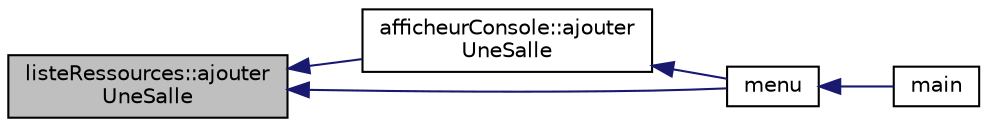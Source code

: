 digraph "listeRessources::ajouterUneSalle"
{
  edge [fontname="Helvetica",fontsize="10",labelfontname="Helvetica",labelfontsize="10"];
  node [fontname="Helvetica",fontsize="10",shape=record];
  rankdir="LR";
  Node8 [label="listeRessources::ajouter\lUneSalle",height=0.2,width=0.4,color="black", fillcolor="grey75", style="filled", fontcolor="black"];
  Node8 -> Node9 [dir="back",color="midnightblue",fontsize="10",style="solid",fontname="Helvetica"];
  Node9 [label="afficheurConsole::ajouter\lUneSalle",height=0.2,width=0.4,color="black", fillcolor="white", style="filled",URL="$classafficheur_console.html#a8d960816ca055b68ccb7b6b430fdc010"];
  Node9 -> Node10 [dir="back",color="midnightblue",fontsize="10",style="solid",fontname="Helvetica"];
  Node10 [label="menu",height=0.2,width=0.4,color="black", fillcolor="white", style="filled",URL="$main_8cpp.html#aaeb94d4bc6770f26e4bcfb2f9fcc9b15"];
  Node10 -> Node11 [dir="back",color="midnightblue",fontsize="10",style="solid",fontname="Helvetica"];
  Node11 [label="main",height=0.2,width=0.4,color="black", fillcolor="white", style="filled",URL="$main_8cpp.html#ae66f6b31b5ad750f1fe042a706a4e3d4"];
  Node8 -> Node10 [dir="back",color="midnightblue",fontsize="10",style="solid",fontname="Helvetica"];
}
